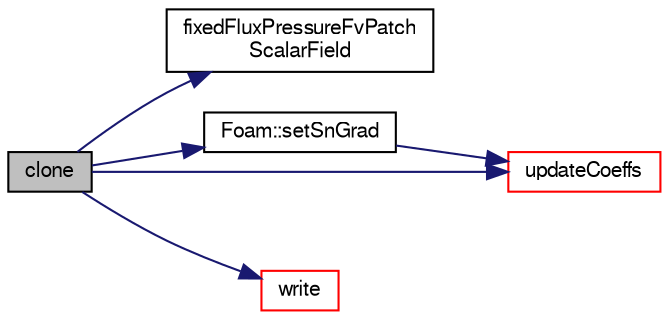 digraph "clone"
{
  bgcolor="transparent";
  edge [fontname="FreeSans",fontsize="10",labelfontname="FreeSans",labelfontsize="10"];
  node [fontname="FreeSans",fontsize="10",shape=record];
  rankdir="LR";
  Node73 [label="clone",height=0.2,width=0.4,color="black", fillcolor="grey75", style="filled", fontcolor="black"];
  Node73 -> Node74 [color="midnightblue",fontsize="10",style="solid",fontname="FreeSans"];
  Node74 [label="fixedFluxPressureFvPatch\lScalarField",height=0.2,width=0.4,color="black",URL="$a22094.html#a66aca615e18989fc4834fcaf6cb88b99",tooltip="Construct from patch and internal field. "];
  Node73 -> Node75 [color="midnightblue",fontsize="10",style="solid",fontname="FreeSans"];
  Node75 [label="Foam::setSnGrad",height=0.2,width=0.4,color="black",URL="$a21124.html#a1dc1691eb8178cdc97b78484496c0018"];
  Node75 -> Node76 [color="midnightblue",fontsize="10",style="solid",fontname="FreeSans"];
  Node76 [label="updateCoeffs",height=0.2,width=0.4,color="red",URL="$a22094.html#a7e24eafac629d3733181cd942d4c902f",tooltip="Update the patch pressure gradient field. "];
  Node73 -> Node76 [color="midnightblue",fontsize="10",style="solid",fontname="FreeSans"];
  Node73 -> Node124 [color="midnightblue",fontsize="10",style="solid",fontname="FreeSans"];
  Node124 [label="write",height=0.2,width=0.4,color="red",URL="$a22094.html#a293fdfec8bdfbd5c3913ab4c9f3454ff",tooltip="Write. "];
}
